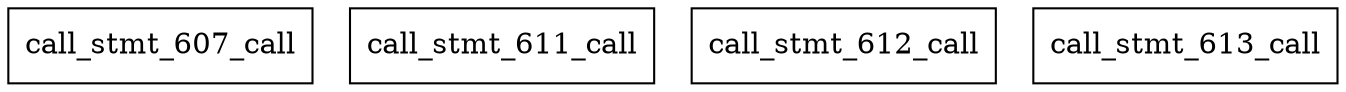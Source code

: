 digraph data_path {
  call_stmt_607_call [shape=rectangle];
  call_stmt_611_call [shape=rectangle];
  call_stmt_612_call [shape=rectangle];
  call_stmt_613_call [shape=rectangle];
}
